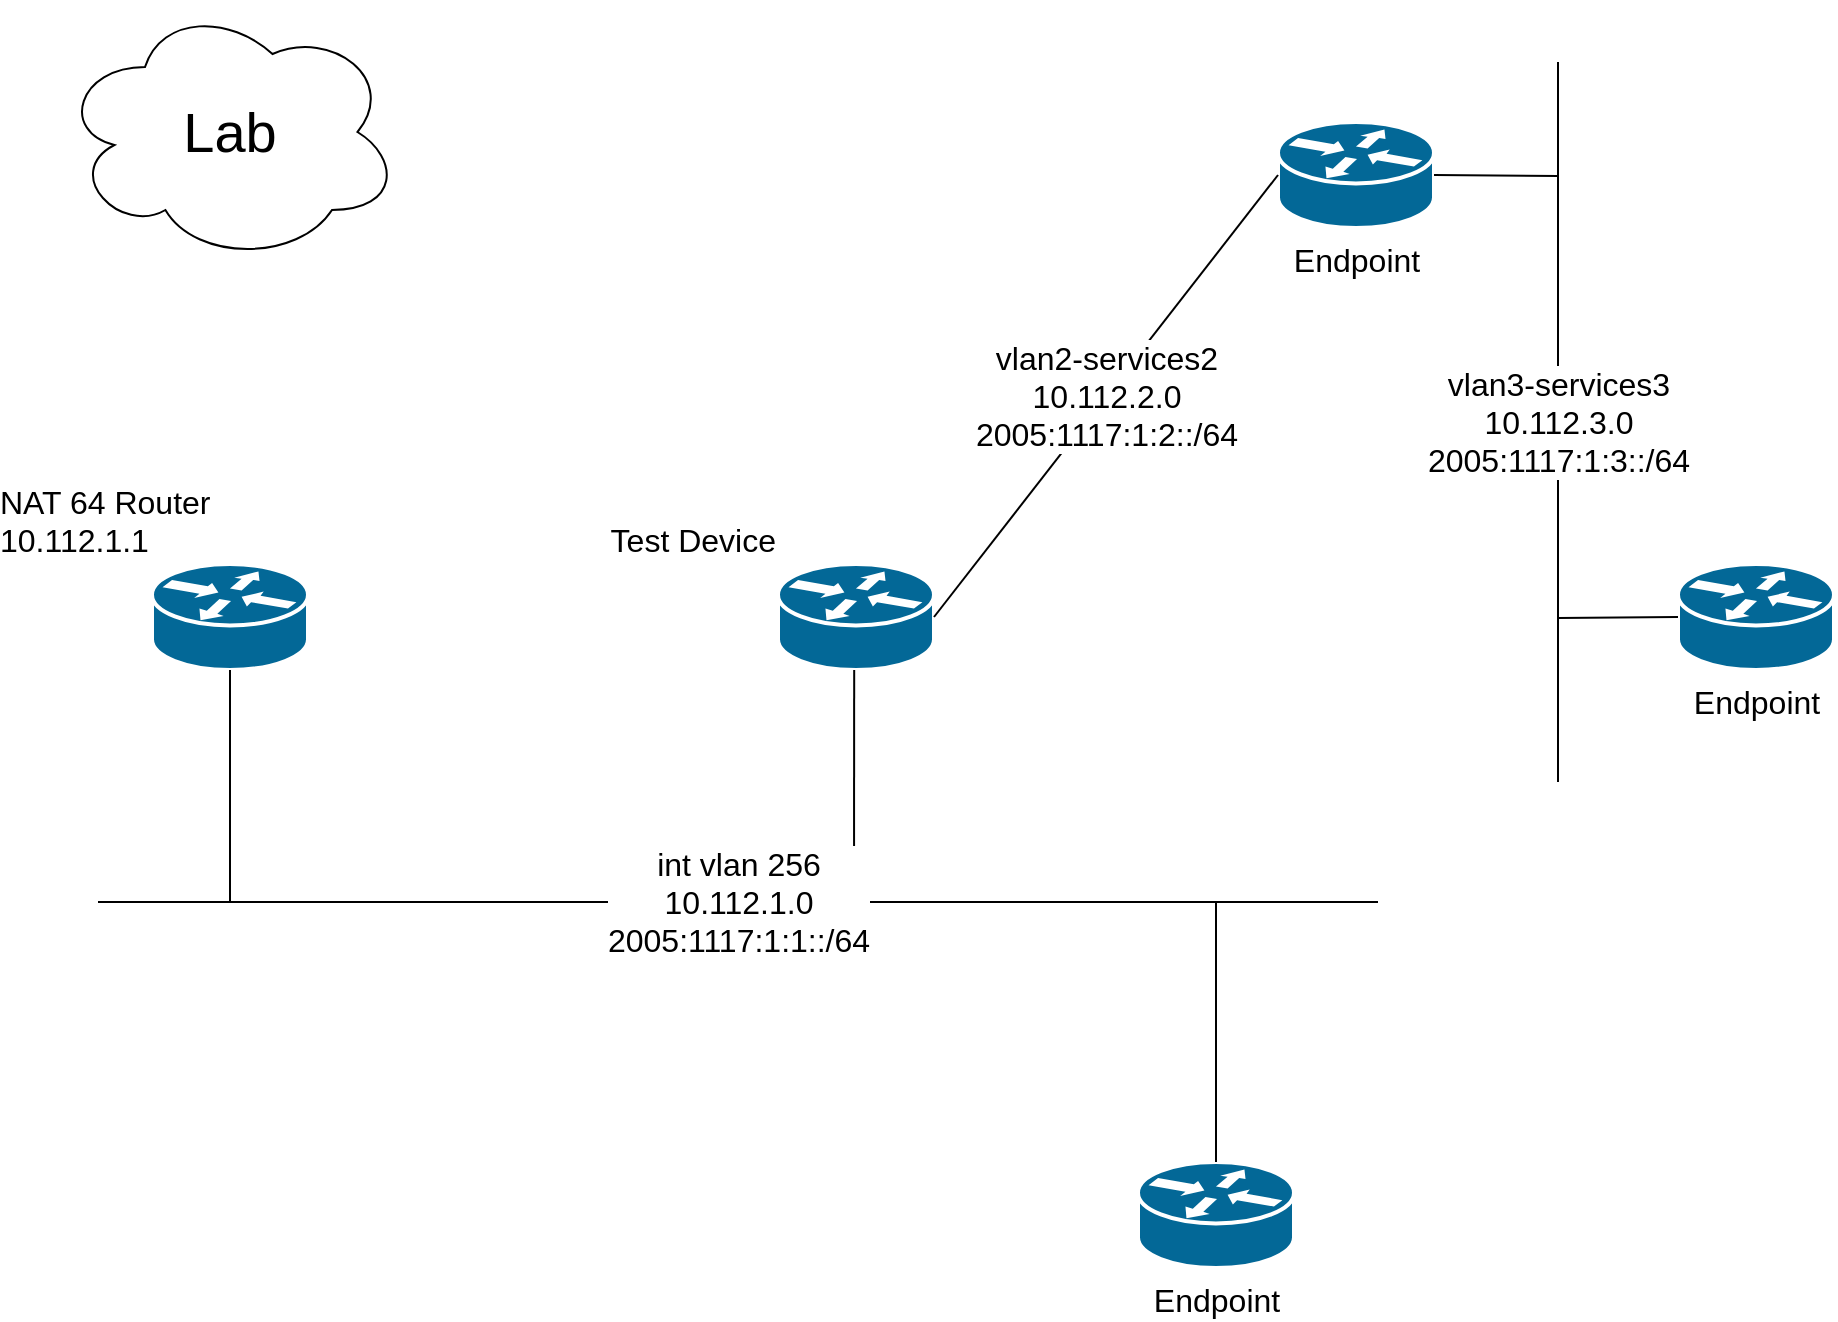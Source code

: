<mxfile version="21.5.0" type="github">
  <diagram id="6a731a19-8d31-9384-78a2-239565b7b9f0" name="Page-1">
    <mxGraphModel dx="1735" dy="1178" grid="1" gridSize="10" guides="1" tooltips="1" connect="1" arrows="1" fold="1" page="1" pageScale="1" pageWidth="1169" pageHeight="827" background="none" math="0" shadow="0">
      <root>
        <mxCell id="0" />
        <mxCell id="1" parent="0" />
        <mxCell id="Lj3a9mNOU1nQvBeXicrp-2257" value="&lt;font style=&quot;font-size: 28px;&quot;&gt;Lab&lt;/font&gt;" style="ellipse;shape=cloud;whiteSpace=wrap;html=1;" vertex="1" parent="1">
          <mxGeometry x="111" y="80" width="170" height="130" as="geometry" />
        </mxCell>
        <mxCell id="Lj3a9mNOU1nQvBeXicrp-2258" value="&lt;span style=&quot;font-size: 16px;&quot;&gt;NAT 64 Router&lt;br&gt;10.112.1.1&lt;br&gt;&lt;/span&gt;" style="shape=mxgraph.cisco.routers.router;sketch=0;html=1;pointerEvents=1;dashed=0;fillColor=#036897;strokeColor=#ffffff;strokeWidth=2;verticalLabelPosition=top;verticalAlign=bottom;align=left;outlineConnect=0;labelPosition=left;" vertex="1" parent="1">
          <mxGeometry x="157" y="361" width="78" height="53" as="geometry" />
        </mxCell>
        <mxCell id="Lj3a9mNOU1nQvBeXicrp-2259" value="&lt;font style=&quot;font-size: 16px;&quot;&gt;Test Device&lt;/font&gt;" style="shape=mxgraph.cisco.routers.router;sketch=0;html=1;pointerEvents=1;dashed=0;fillColor=#036897;strokeColor=#ffffff;strokeWidth=2;verticalLabelPosition=top;verticalAlign=bottom;align=right;outlineConnect=0;labelPosition=left;" vertex="1" parent="1">
          <mxGeometry x="470" y="361" width="78" height="53" as="geometry" />
        </mxCell>
        <mxCell id="Lj3a9mNOU1nQvBeXicrp-2260" value="&lt;font style=&quot;font-size: 16px;&quot;&gt;Endpoint&lt;/font&gt;" style="shape=mxgraph.cisco.routers.router;sketch=0;html=1;pointerEvents=1;dashed=0;fillColor=#036897;strokeColor=#ffffff;strokeWidth=2;verticalLabelPosition=bottom;verticalAlign=top;align=center;outlineConnect=0;" vertex="1" parent="1">
          <mxGeometry x="720" y="140" width="78" height="53" as="geometry" />
        </mxCell>
        <mxCell id="Lj3a9mNOU1nQvBeXicrp-2261" value="&lt;font style=&quot;font-size: 16px;&quot;&gt;Endpoint&lt;/font&gt;" style="shape=mxgraph.cisco.routers.router;sketch=0;html=1;pointerEvents=1;dashed=0;fillColor=#036897;strokeColor=#ffffff;strokeWidth=2;verticalLabelPosition=bottom;verticalAlign=top;align=center;outlineConnect=0;" vertex="1" parent="1">
          <mxGeometry x="920" y="361" width="78" height="53" as="geometry" />
        </mxCell>
        <mxCell id="Lj3a9mNOU1nQvBeXicrp-2262" value="&lt;font style=&quot;font-size: 16px;&quot;&gt;Endpoint&lt;/font&gt;" style="shape=mxgraph.cisco.routers.router;sketch=0;html=1;pointerEvents=1;dashed=0;fillColor=#036897;strokeColor=#ffffff;strokeWidth=2;verticalLabelPosition=bottom;verticalAlign=top;align=center;outlineConnect=0;" vertex="1" parent="1">
          <mxGeometry x="650" y="660" width="78" height="53" as="geometry" />
        </mxCell>
        <mxCell id="Lj3a9mNOU1nQvBeXicrp-2276" value="&lt;font style=&quot;font-size: 16px;&quot;&gt;vlan2-services2&lt;br&gt;10.112.2.0&lt;br&gt;2005:1117:1:2::/64&lt;br&gt;&lt;/font&gt;" style="endArrow=none;html=1;rounded=0;entryX=1;entryY=0.5;entryDx=0;entryDy=0;entryPerimeter=0;exitX=0;exitY=0.5;exitDx=0;exitDy=0;exitPerimeter=0;" edge="1" parent="1" source="Lj3a9mNOU1nQvBeXicrp-2260" target="Lj3a9mNOU1nQvBeXicrp-2259">
          <mxGeometry width="50" height="50" relative="1" as="geometry">
            <mxPoint x="530" y="570" as="sourcePoint" />
            <mxPoint x="580" y="520" as="targetPoint" />
          </mxGeometry>
        </mxCell>
        <mxCell id="Lj3a9mNOU1nQvBeXicrp-2277" value="" style="endArrow=none;html=1;rounded=0;entryX=1;entryY=0.5;entryDx=0;entryDy=0;entryPerimeter=0;" edge="1" parent="1" target="Lj3a9mNOU1nQvBeXicrp-2260">
          <mxGeometry width="50" height="50" relative="1" as="geometry">
            <mxPoint x="860" y="167" as="sourcePoint" />
            <mxPoint x="580" y="520" as="targetPoint" />
          </mxGeometry>
        </mxCell>
        <mxCell id="Lj3a9mNOU1nQvBeXicrp-2278" value="&lt;font style=&quot;font-size: 16px;&quot;&gt;vlan3-services3&lt;br&gt;10.112.3.0&lt;br&gt;2005:1117:1:3::/64&lt;/font&gt;" style="endArrow=none;html=1;rounded=0;" edge="1" parent="1">
          <mxGeometry width="50" height="50" relative="1" as="geometry">
            <mxPoint x="860" y="470" as="sourcePoint" />
            <mxPoint x="860" y="110" as="targetPoint" />
          </mxGeometry>
        </mxCell>
        <mxCell id="Lj3a9mNOU1nQvBeXicrp-2279" value="" style="endArrow=none;html=1;rounded=0;entryX=0;entryY=0.5;entryDx=0;entryDy=0;entryPerimeter=0;" edge="1" parent="1" target="Lj3a9mNOU1nQvBeXicrp-2261">
          <mxGeometry width="50" height="50" relative="1" as="geometry">
            <mxPoint x="860" y="388" as="sourcePoint" />
            <mxPoint x="580" y="520" as="targetPoint" />
          </mxGeometry>
        </mxCell>
        <mxCell id="Lj3a9mNOU1nQvBeXicrp-2280" value="" style="endArrow=none;html=1;rounded=0;entryX=0.5;entryY=1;entryDx=0;entryDy=0;entryPerimeter=0;" edge="1" parent="1" target="Lj3a9mNOU1nQvBeXicrp-2258">
          <mxGeometry width="50" height="50" relative="1" as="geometry">
            <mxPoint x="196" y="530" as="sourcePoint" />
            <mxPoint x="240" y="490" as="targetPoint" />
          </mxGeometry>
        </mxCell>
        <mxCell id="Lj3a9mNOU1nQvBeXicrp-2281" value="" style="endArrow=none;html=1;rounded=0;entryX=0.5;entryY=1;entryDx=0;entryDy=0;entryPerimeter=0;" edge="1" parent="1">
          <mxGeometry width="50" height="50" relative="1" as="geometry">
            <mxPoint x="508" y="530" as="sourcePoint" />
            <mxPoint x="508.09" y="414" as="targetPoint" />
          </mxGeometry>
        </mxCell>
        <mxCell id="Lj3a9mNOU1nQvBeXicrp-2282" value="&lt;span style=&quot;font-size: 16px;&quot;&gt;int vlan 256&lt;br&gt;10.112.1.0&lt;br&gt;2005:1117:1:1::/64&lt;br&gt;&lt;/span&gt;" style="endArrow=none;html=1;rounded=0;" edge="1" parent="1">
          <mxGeometry width="50" height="50" relative="1" as="geometry">
            <mxPoint x="130" y="530" as="sourcePoint" />
            <mxPoint x="770" y="530" as="targetPoint" />
          </mxGeometry>
        </mxCell>
        <mxCell id="Lj3a9mNOU1nQvBeXicrp-2283" value="" style="endArrow=none;html=1;rounded=0;entryX=0.5;entryY=0;entryDx=0;entryDy=0;entryPerimeter=0;" edge="1" parent="1" target="Lj3a9mNOU1nQvBeXicrp-2262">
          <mxGeometry width="50" height="50" relative="1" as="geometry">
            <mxPoint x="689" y="530" as="sourcePoint" />
            <mxPoint x="580" y="520" as="targetPoint" />
          </mxGeometry>
        </mxCell>
      </root>
    </mxGraphModel>
  </diagram>
</mxfile>
